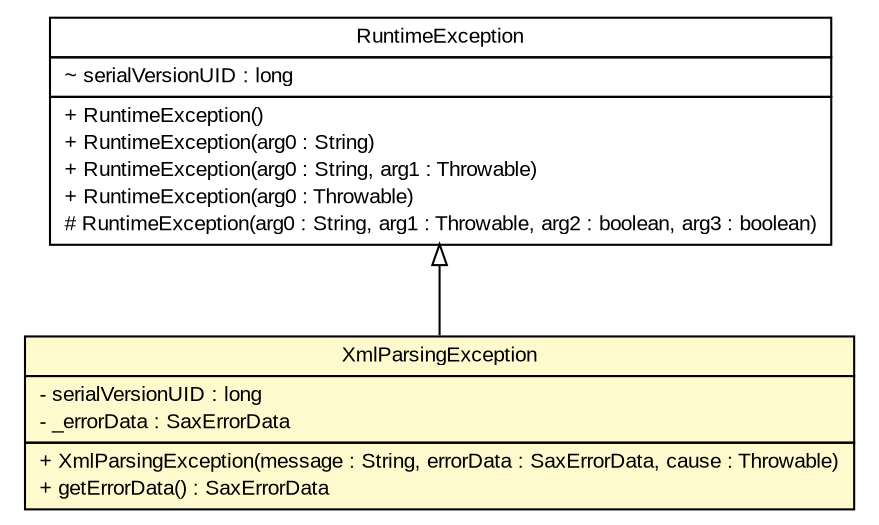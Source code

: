 #!/usr/local/bin/dot
#
# Class diagram 
# Generated by UMLGraph version R5_6_6-6-g3bdff0 (http://www.umlgraph.org/)
#

digraph G {
	edge [fontname="arial",fontsize=10,labelfontname="arial",labelfontsize=10];
	node [fontname="arial",fontsize=10,shape=plaintext];
	nodesep=0.25;
	ranksep=0.5;
	// org.tanjakostic.jcleancim.xml.XmlParsingException
	c217069 [label=<<table title="org.tanjakostic.jcleancim.xml.XmlParsingException" border="0" cellborder="1" cellspacing="0" cellpadding="2" port="p" bgcolor="lemonChiffon" href="./XmlParsingException.html">
		<tr><td><table border="0" cellspacing="0" cellpadding="1">
<tr><td align="center" balign="center"> XmlParsingException </td></tr>
		</table></td></tr>
		<tr><td><table border="0" cellspacing="0" cellpadding="1">
<tr><td align="left" balign="left"> - serialVersionUID : long </td></tr>
<tr><td align="left" balign="left"> - _errorData : SaxErrorData </td></tr>
		</table></td></tr>
		<tr><td><table border="0" cellspacing="0" cellpadding="1">
<tr><td align="left" balign="left"> + XmlParsingException(message : String, errorData : SaxErrorData, cause : Throwable) </td></tr>
<tr><td align="left" balign="left"> + getErrorData() : SaxErrorData </td></tr>
		</table></td></tr>
		</table>>, URL="./XmlParsingException.html", fontname="arial", fontcolor="black", fontsize=10.0];
	//org.tanjakostic.jcleancim.xml.XmlParsingException extends java.lang.RuntimeException
	c217086:p -> c217069:p [dir=back,arrowtail=empty];
	// java.lang.RuntimeException
	c217086 [label=<<table title="java.lang.RuntimeException" border="0" cellborder="1" cellspacing="0" cellpadding="2" port="p" href="http://java.sun.com/j2se/1.4.2/docs/api/java/lang/RuntimeException.html">
		<tr><td><table border="0" cellspacing="0" cellpadding="1">
<tr><td align="center" balign="center"> RuntimeException </td></tr>
		</table></td></tr>
		<tr><td><table border="0" cellspacing="0" cellpadding="1">
<tr><td align="left" balign="left"> ~ serialVersionUID : long </td></tr>
		</table></td></tr>
		<tr><td><table border="0" cellspacing="0" cellpadding="1">
<tr><td align="left" balign="left"> + RuntimeException() </td></tr>
<tr><td align="left" balign="left"> + RuntimeException(arg0 : String) </td></tr>
<tr><td align="left" balign="left"> + RuntimeException(arg0 : String, arg1 : Throwable) </td></tr>
<tr><td align="left" balign="left"> + RuntimeException(arg0 : Throwable) </td></tr>
<tr><td align="left" balign="left"> # RuntimeException(arg0 : String, arg1 : Throwable, arg2 : boolean, arg3 : boolean) </td></tr>
		</table></td></tr>
		</table>>, URL="http://java.sun.com/j2se/1.4.2/docs/api/java/lang/RuntimeException.html", fontname="arial", fontcolor="black", fontsize=10.0];
}

